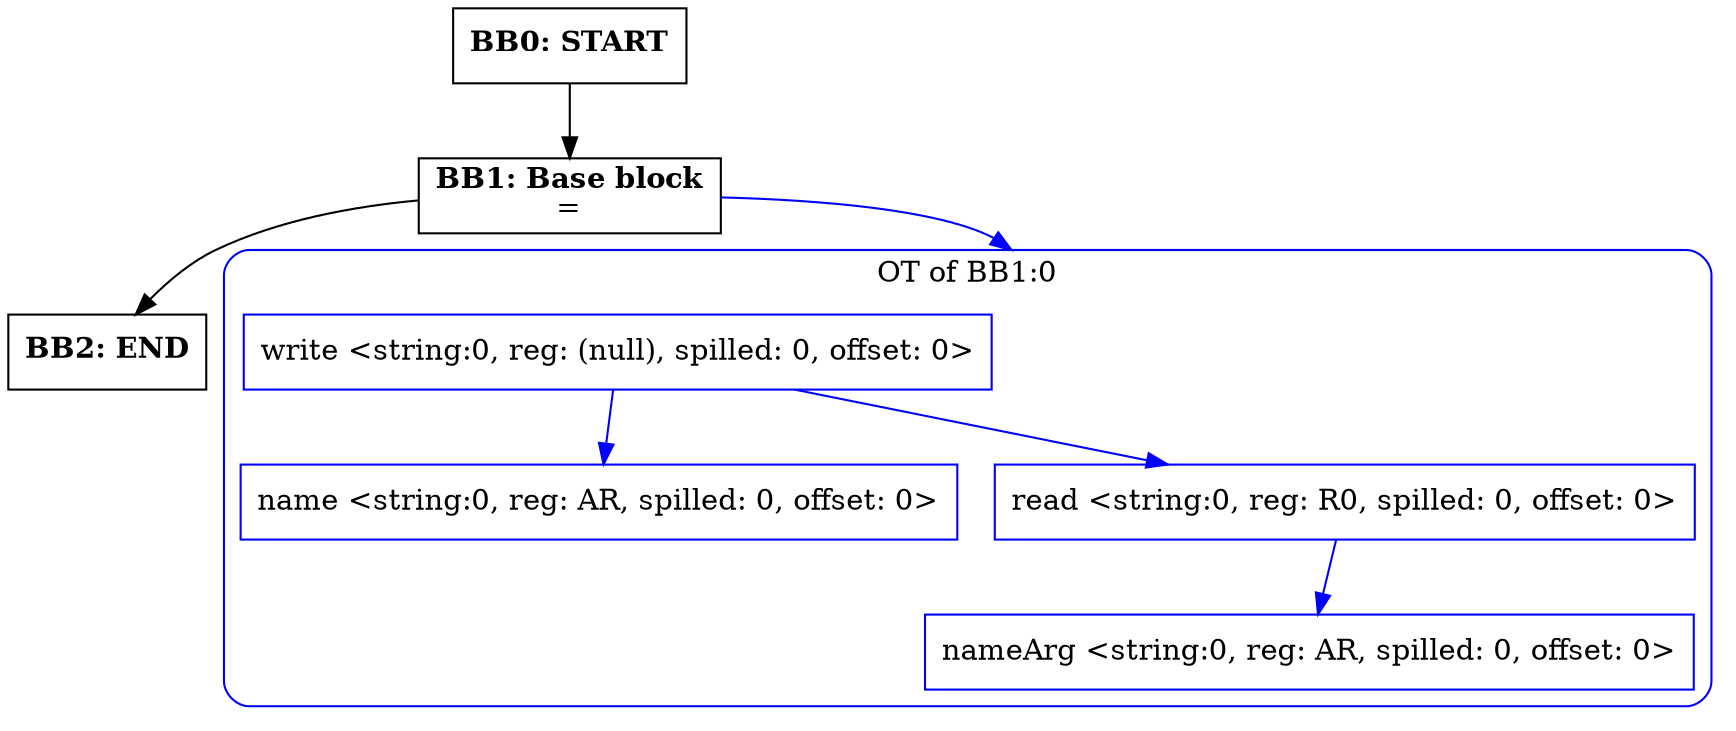 digraph CFG {
    compound=true;
    graph [splines=true];
    node [shape=rectangle];

    BB2 [label=<<B>BB2: END</B><BR ALIGN="CENTER"/>>];
    BB1 [label=<<B>BB1: Base block</B><BR ALIGN="CENTER"/>=<BR ALIGN="CENTER"/>>];
    subgraph cluster_instruction0 {
        label = "OT of BB1:0";
        style=rounded;
        color=blue;
        entry0 [shape=point, style=invis];
        node0 [label="write <string:0, reg: (null), spilled: 0, offset: 0>", color=blue];
        node1 [label="name <string:0, reg: AR, spilled: 0, offset: 0>", color=blue];
        node0 -> node1[color=blue];
        node2 [label="read <string:0, reg: R0, spilled: 0, offset: 0>", color=blue];
        node3 [label="nameArg <string:0, reg: AR, spilled: 0, offset: 0>", color=blue];
        node2 -> node3[color=blue];
        node0 -> node2[color=blue];
    }
    BB1 -> entry0 [lhead=cluster_instruction0, color=blue];
    BB0 [label=<<B>BB0: START</B><BR ALIGN="CENTER"/>>];

    BB1 -> BB2;
    BB0 -> BB1;
}
